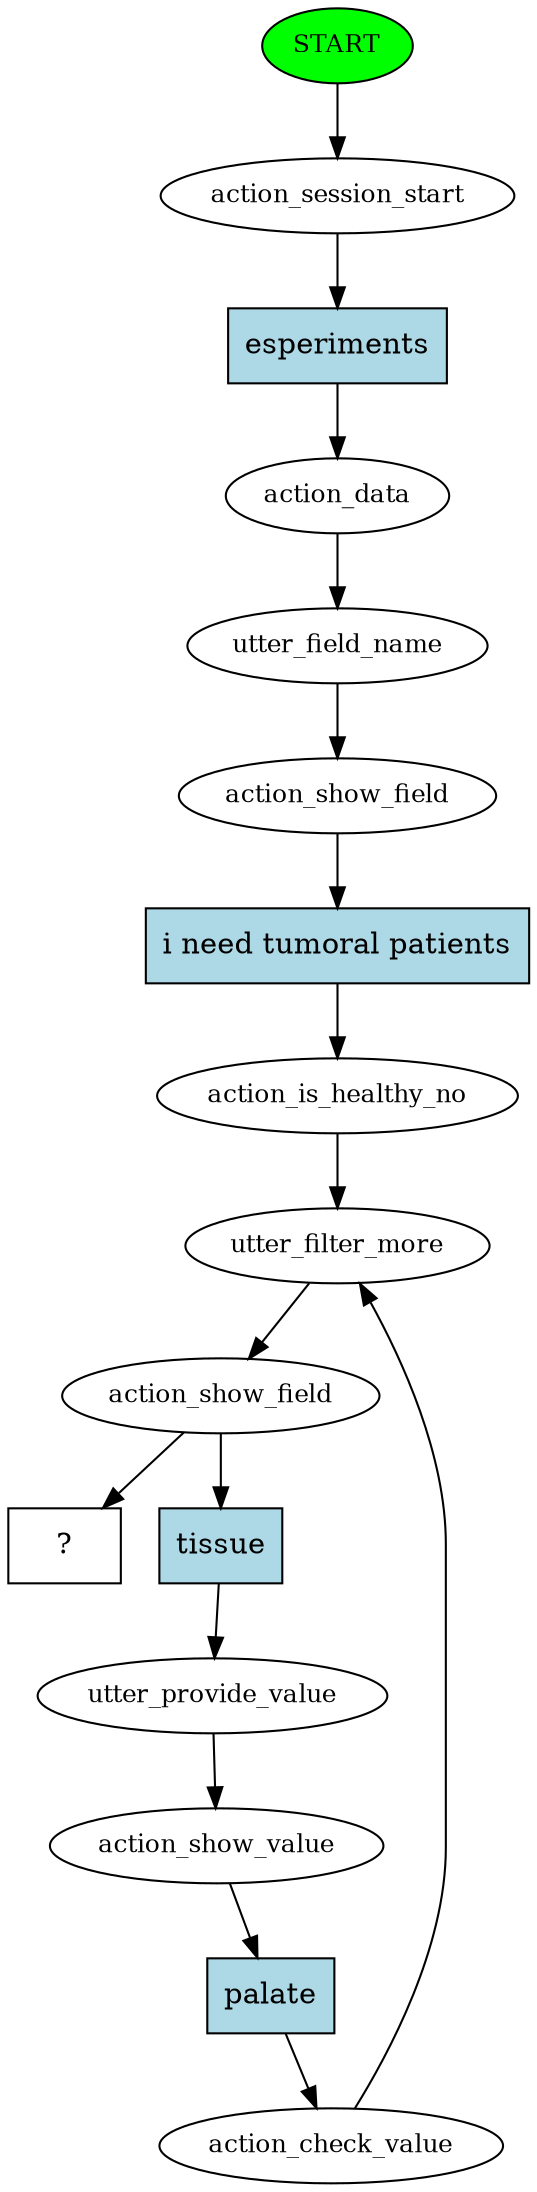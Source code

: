 digraph  {
0 [class="start active", fillcolor=green, fontsize=12, label=START, style=filled];
1 [class=active, fontsize=12, label=action_session_start];
2 [class=active, fontsize=12, label=action_data];
3 [class=active, fontsize=12, label=utter_field_name];
4 [class=active, fontsize=12, label=action_show_field];
5 [class=active, fontsize=12, label=action_is_healthy_no];
6 [class=active, fontsize=12, label=utter_filter_more];
7 [class=active, fontsize=12, label=action_show_field];
8 [class=active, fontsize=12, label=utter_provide_value];
9 [class=active, fontsize=12, label=action_show_value];
10 [class=active, fontsize=12, label=action_check_value];
13 [class="intent dashed active", label="  ?  ", shape=rect];
14 [class="intent active", fillcolor=lightblue, label=esperiments, shape=rect, style=filled];
15 [class="intent active", fillcolor=lightblue, label="i need tumoral patients", shape=rect, style=filled];
16 [class="intent active", fillcolor=lightblue, label=tissue, shape=rect, style=filled];
17 [class="intent active", fillcolor=lightblue, label=palate, shape=rect, style=filled];
0 -> 1  [class=active, key=NONE, label=""];
1 -> 14  [class=active, key=0];
2 -> 3  [class=active, key=NONE, label=""];
3 -> 4  [class=active, key=NONE, label=""];
4 -> 15  [class=active, key=0];
5 -> 6  [class=active, key=NONE, label=""];
6 -> 7  [class=active, key=NONE, label=""];
7 -> 13  [class=active, key=NONE, label=""];
7 -> 16  [class=active, key=0];
8 -> 9  [class=active, key=NONE, label=""];
9 -> 17  [class=active, key=0];
10 -> 6  [class=active, key=NONE, label=""];
14 -> 2  [class=active, key=0];
15 -> 5  [class=active, key=0];
16 -> 8  [class=active, key=0];
17 -> 10  [class=active, key=0];
}
